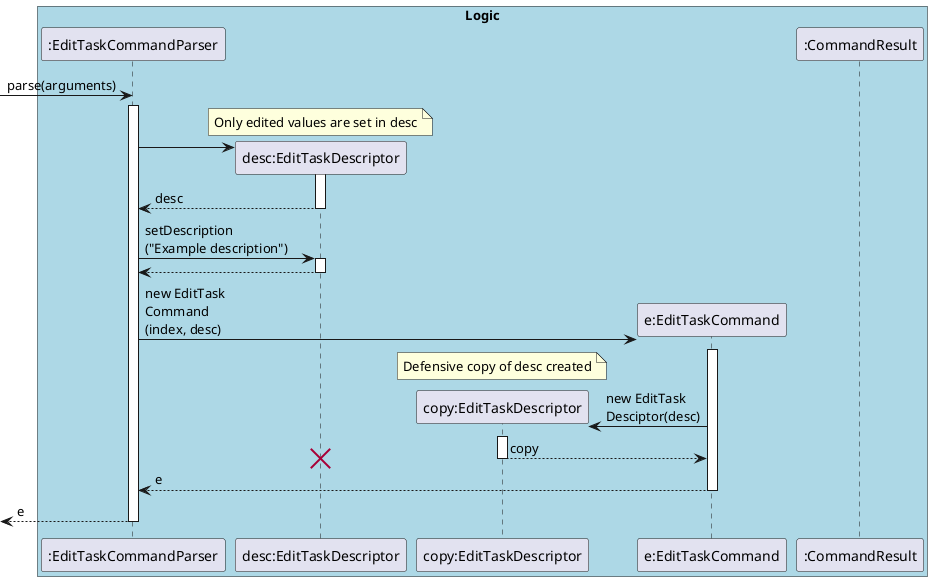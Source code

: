 @startuml
autoactivate on
box "Logic" #LightBlue
participant ":EditTaskCommandParser" as ETCP
participant "desc:EditTaskDescriptor" as ed
participant "copy:EditTaskDescriptor" as copy
participant "e:EditTaskCommand" as e
participant ":CommandResult" as result
end box

[-> ETCP ** : parse(arguments)



note over ed
Only edited values are set in desc
end note

activate ETCP
ETCP -> ed ** :
activate ed
return desc
ETCP -> ed ++: setDescription\n("Example description")
return

ETCP -> e ** : new EditTask\nCommand\n(index, desc)
activate e

note over copy
Defensive copy of desc created
end note
e -> copy ** : new EditTask\nDesciptor(desc)
activate copy
return copy
destroy ed

return e
return e
@enduml